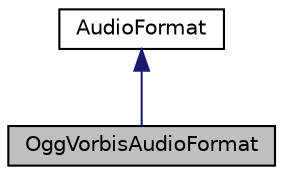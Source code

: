 digraph "OggVorbisAudioFormat"
{
  bgcolor="transparent";
  edge [fontname="Helvetica",fontsize="10",labelfontname="Helvetica",labelfontsize="10"];
  node [fontname="Helvetica",fontsize="10",shape=record];
  Node0 [label="OggVorbisAudioFormat",height=0.2,width=0.4,color="black", fillcolor="grey75", style="filled", fontcolor="black"];
  Node1 -> Node0 [dir="back",color="midnightblue",fontsize="10",style="solid",fontname="Helvetica"];
  Node1 [label="AudioFormat",height=0.2,width=0.4,color="black",URL="$classAudioFormat.html",tooltip="Subclasses of AudioFormat are used to read and write different audio file formats. "];
}
